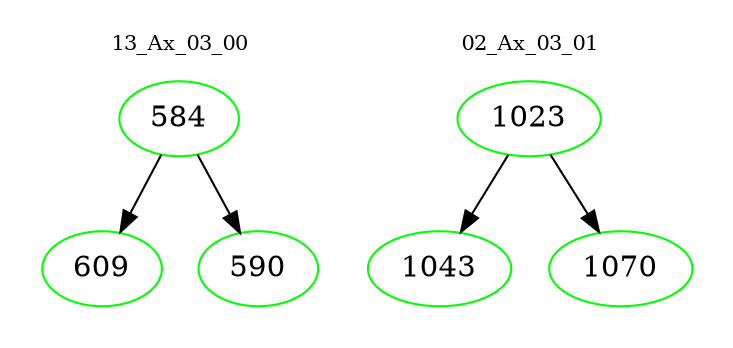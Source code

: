 digraph{
subgraph cluster_0 {
color = white
label = "13_Ax_03_00";
fontsize=10;
T0_584 [label="584", color="green"]
T0_584 -> T0_609 [color="black"]
T0_609 [label="609", color="green"]
T0_584 -> T0_590 [color="black"]
T0_590 [label="590", color="green"]
}
subgraph cluster_1 {
color = white
label = "02_Ax_03_01";
fontsize=10;
T1_1023 [label="1023", color="green"]
T1_1023 -> T1_1043 [color="black"]
T1_1043 [label="1043", color="green"]
T1_1023 -> T1_1070 [color="black"]
T1_1070 [label="1070", color="green"]
}
}

